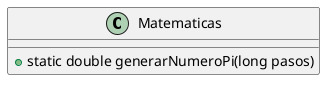 @startuml
    class Matematicas {
        + static double generarNumeroPi(long pasos)
    }

@enduml

